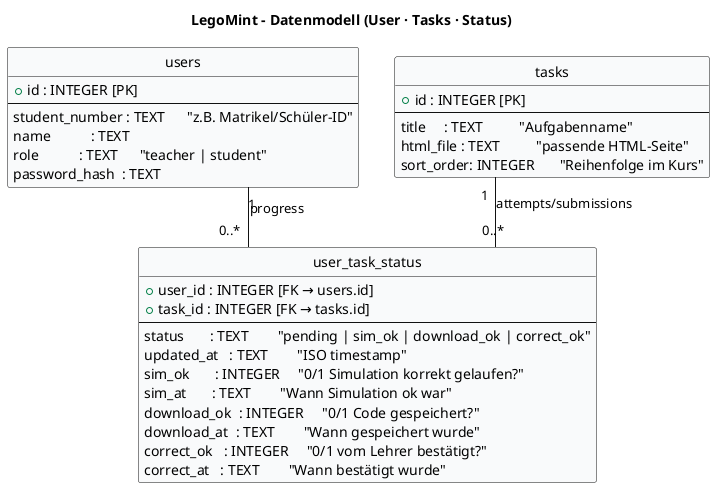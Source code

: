 @startuml
title LegoMint – Datenmodell (User · Tasks · Status)

' Stil (optional, nur für schönere Darstellung)
hide circle
skinparam class {
    BackgroundColor #f9fafb
    BorderColor #111111
    ArrowColor #111111
}
skinparam ArrowColor #111111
skinparam linetype ortho

' =========
' TABELLEN
' =========

class users {
    +id : INTEGER [PK]
    --
    student_number : TEXT      "z.B. Matrikel/Schüler-ID"
    name           : TEXT
    role           : TEXT      "teacher | student"
    password_hash  : TEXT
}

class tasks {
    +id : INTEGER [PK]
    --
    title     : TEXT          "Aufgabenname"
    html_file : TEXT          "passende HTML-Seite"
    sort_order: INTEGER       "Reihenfolge im Kurs"
}

class user_task_status {
    +user_id : INTEGER [FK → users.id]
    +task_id : INTEGER [FK → tasks.id]
    --
    status       : TEXT        "pending | sim_ok | download_ok | correct_ok"
    updated_at   : TEXT        "ISO timestamp"
    sim_ok       : INTEGER     "0/1 Simulation korrekt gelaufen?"
    sim_at       : TEXT        "Wann Simulation ok war"
    download_ok  : INTEGER     "0/1 Code gespeichert?"
    download_at  : TEXT        "Wann gespeichert wurde"
    correct_ok   : INTEGER     "0/1 vom Lehrer bestätigt?"
    correct_at   : TEXT        "Wann bestätigt wurde"
}

' =========
' BEZIEHUNGEN
' =========

' Ein User hat viele Status-Einträge (pro Aufgabe)
users "1" -- "0..*" user_task_status : progress

' Eine Aufgabe hat viele Status-Einträge (pro User)
tasks "1" -- "0..*" user_task_status : attempts/submissions

@enduml
